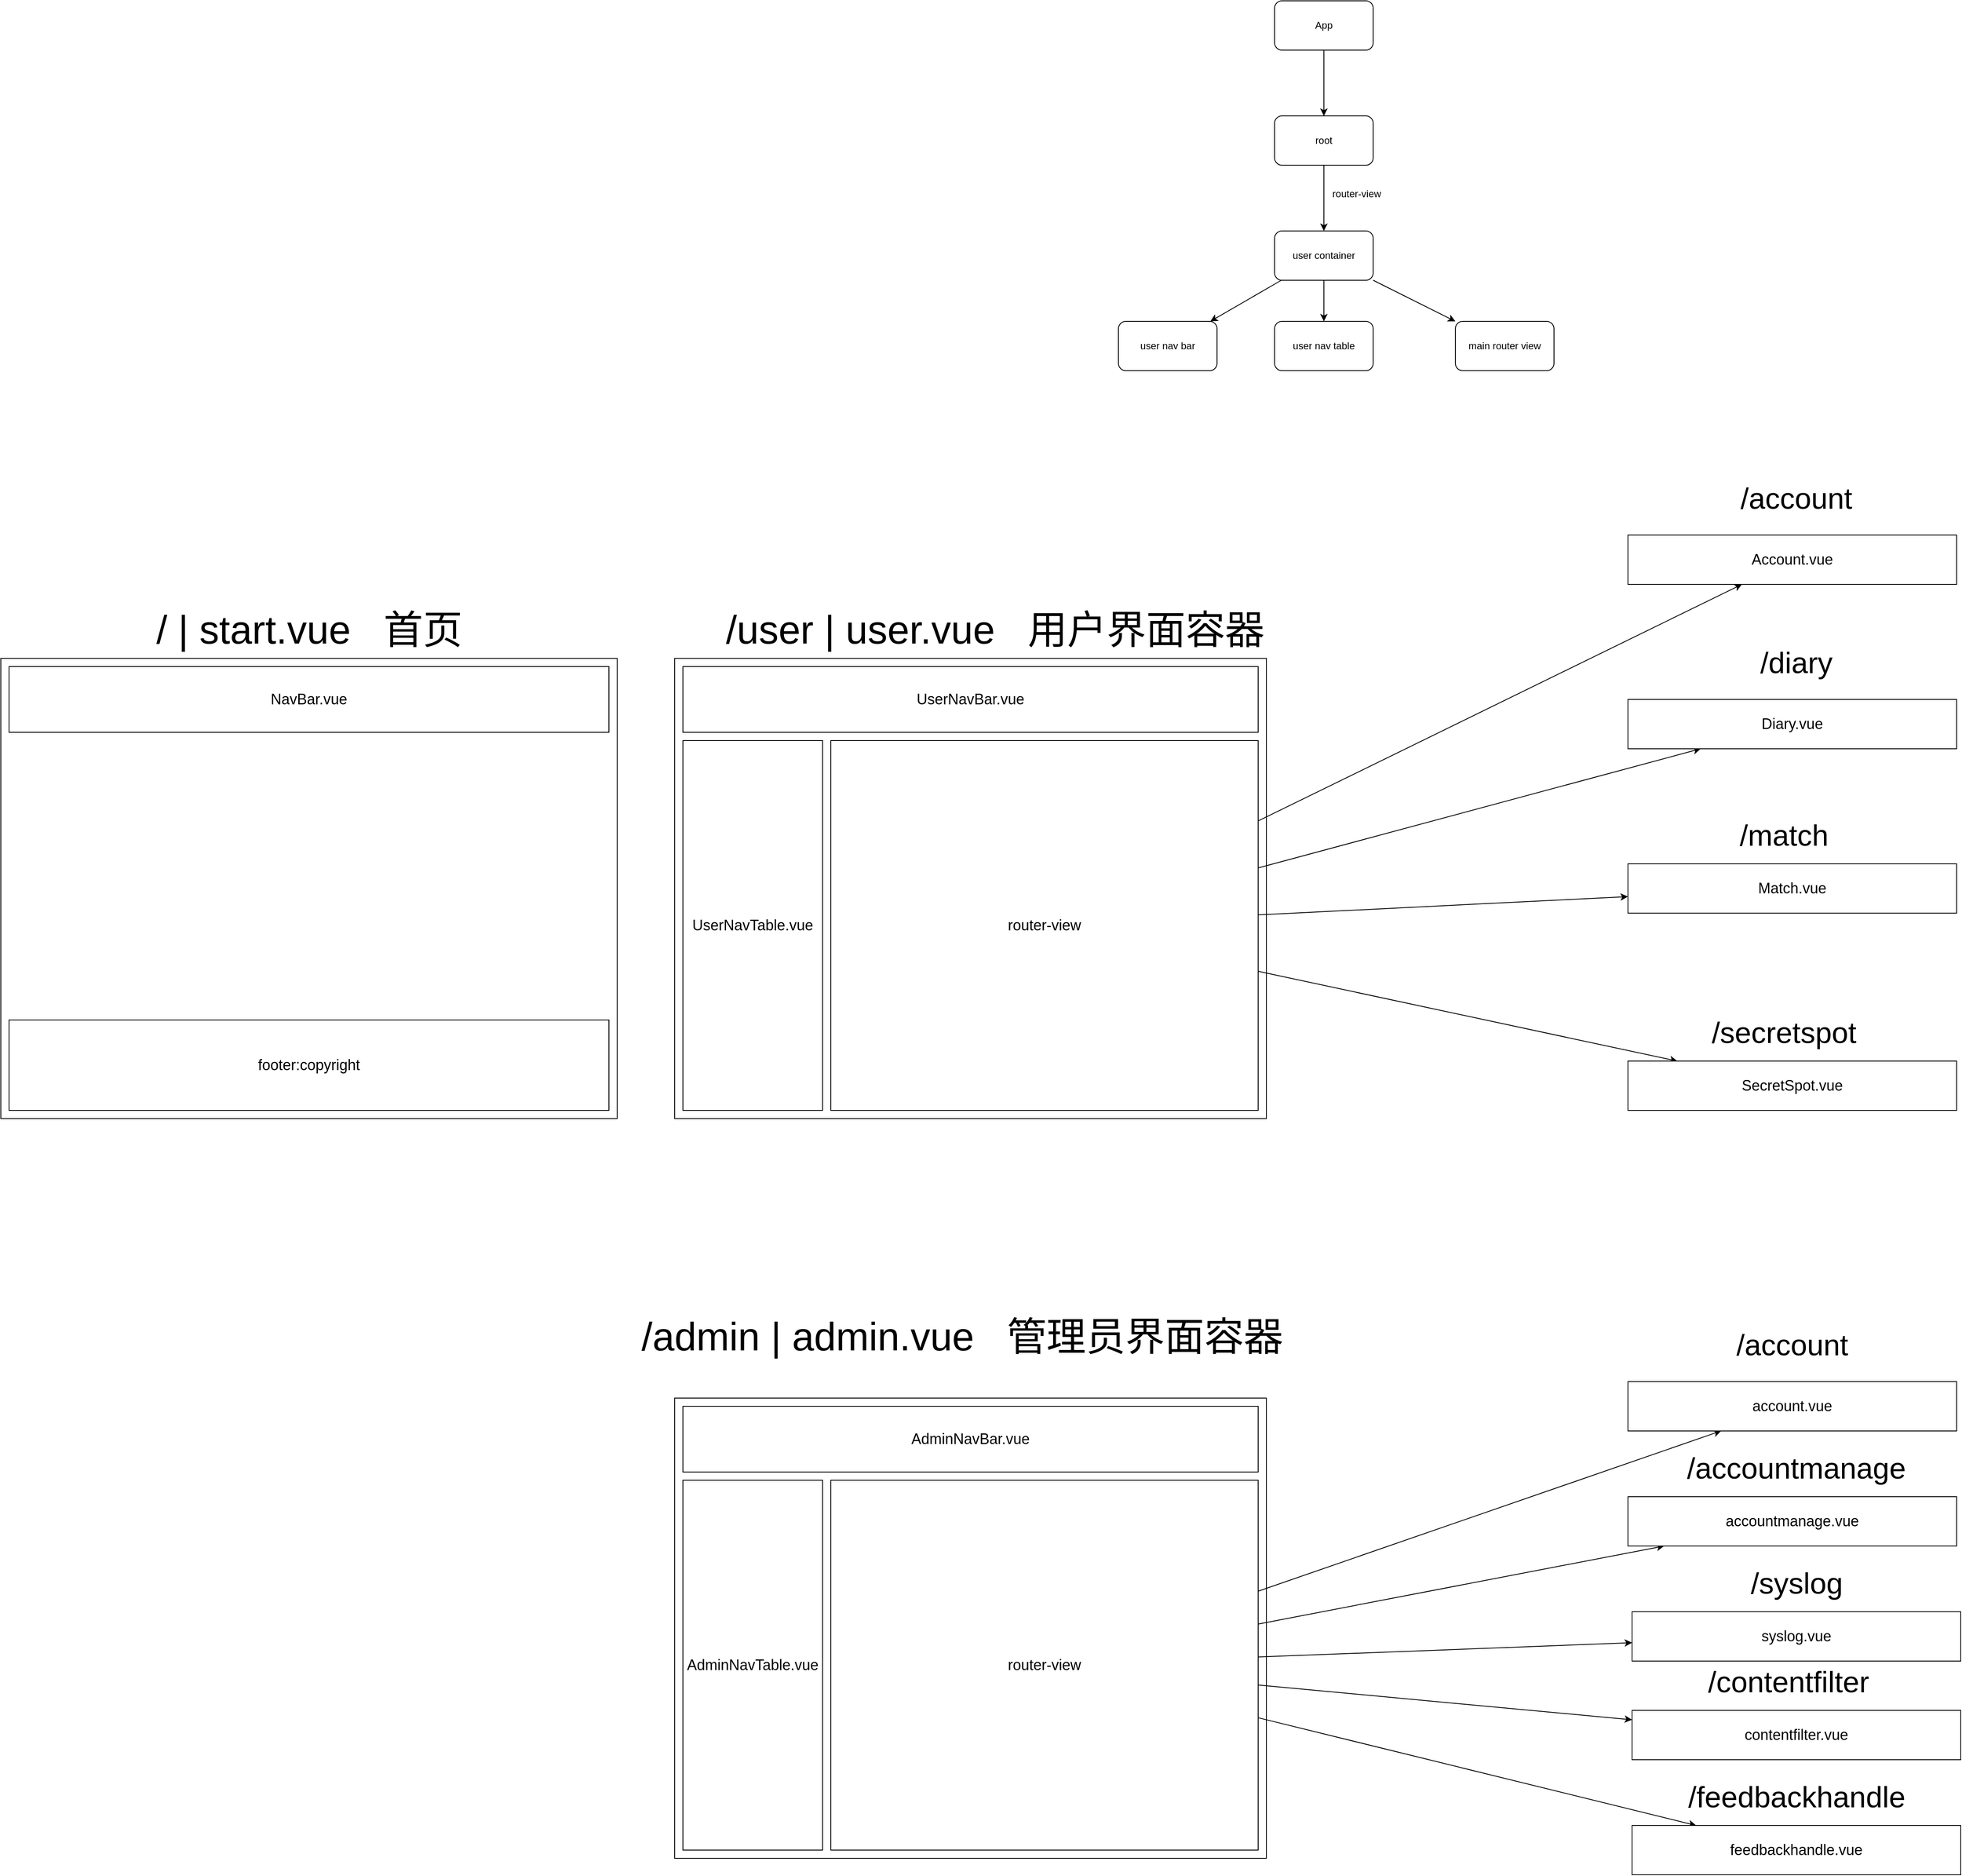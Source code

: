 <mxfile>
    <diagram id="v_vUgk92OQUKSvXAz8in" name="第 1 页">
        <mxGraphModel dx="2800" dy="1723" grid="1" gridSize="10" guides="1" tooltips="1" connect="1" arrows="1" fold="1" page="0" pageScale="1" pageWidth="827" pageHeight="1169" math="0" shadow="0">
            <root>
                <mxCell id="0"/>
                <mxCell id="1" parent="0"/>
                <mxCell id="11" value="" style="rounded=0;whiteSpace=wrap;html=1;" parent="1" vertex="1">
                    <mxGeometry x="-740" y="120" width="750" height="560" as="geometry"/>
                </mxCell>
                <mxCell id="12" value="&lt;font style=&quot;font-size: 18px;&quot;&gt;NavBar.vue&lt;/font&gt;" style="rounded=0;whiteSpace=wrap;html=1;" parent="1" vertex="1">
                    <mxGeometry x="-730" y="130" width="730" height="80" as="geometry"/>
                </mxCell>
                <mxCell id="14" value="&lt;span style=&quot;font-size: 18px;&quot;&gt;footer:copyright&lt;/span&gt;" style="rounded=0;whiteSpace=wrap;html=1;" parent="1" vertex="1">
                    <mxGeometry x="-730" y="560" width="730" height="110" as="geometry"/>
                </mxCell>
                <mxCell id="15" value="&lt;font style=&quot;font-size: 48px;&quot;&gt;/ | start.vue&amp;nbsp; &amp;nbsp;首页&lt;/font&gt;" style="text;html=1;strokeColor=none;fillColor=none;align=center;verticalAlign=middle;whiteSpace=wrap;rounded=0;" parent="1" vertex="1">
                    <mxGeometry x="-577.5" y="70" width="425" height="30" as="geometry"/>
                </mxCell>
                <mxCell id="16" value="" style="rounded=0;whiteSpace=wrap;html=1;fontSize=18;" parent="1" vertex="1">
                    <mxGeometry x="80" y="120" width="720" height="560" as="geometry"/>
                </mxCell>
                <mxCell id="17" value="UserNavBar.vue" style="rounded=0;whiteSpace=wrap;html=1;fontSize=18;" parent="1" vertex="1">
                    <mxGeometry x="90" y="130" width="700" height="80" as="geometry"/>
                </mxCell>
                <mxCell id="18" value="&lt;font style=&quot;font-size: 18px;&quot;&gt;UserNavTable.vue&lt;/font&gt;" style="rounded=0;whiteSpace=wrap;html=1;" parent="1" vertex="1">
                    <mxGeometry x="90" y="220" width="170" height="450" as="geometry"/>
                </mxCell>
                <mxCell id="20" value="&lt;font style=&quot;font-size: 48px;&quot;&gt;/user | user.vue&amp;nbsp; &amp;nbsp;用户界面容器&lt;/font&gt;" style="text;html=1;strokeColor=none;fillColor=none;align=center;verticalAlign=middle;whiteSpace=wrap;rounded=0;" parent="1" vertex="1">
                    <mxGeometry x="140" y="70" width="660" height="30" as="geometry"/>
                </mxCell>
                <mxCell id="35" value="" style="edgeStyle=none;html=1;fontSize=18;" parent="1" source="21" target="34" edge="1">
                    <mxGeometry relative="1" as="geometry"/>
                </mxCell>
                <mxCell id="38" value="" style="edgeStyle=none;html=1;fontSize=36;" parent="1" source="21" target="37" edge="1">
                    <mxGeometry relative="1" as="geometry"/>
                </mxCell>
                <mxCell id="43" value="" style="edgeStyle=none;html=1;fontSize=36;" parent="1" source="21" target="42" edge="1">
                    <mxGeometry relative="1" as="geometry"/>
                </mxCell>
                <mxCell id="45" value="" style="edgeStyle=none;html=1;fontSize=36;" parent="1" source="21" target="44" edge="1">
                    <mxGeometry relative="1" as="geometry"/>
                </mxCell>
                <mxCell id="21" value="router-view" style="rounded=0;whiteSpace=wrap;html=1;fontSize=18;" parent="1" vertex="1">
                    <mxGeometry x="270" y="220" width="520" height="450" as="geometry"/>
                </mxCell>
                <mxCell id="22" value="" style="rounded=0;whiteSpace=wrap;html=1;fontSize=18;" parent="1" vertex="1">
                    <mxGeometry x="80" y="1020" width="720" height="560" as="geometry"/>
                </mxCell>
                <mxCell id="23" value="AdminNavBar.vue" style="rounded=0;whiteSpace=wrap;html=1;fontSize=18;" parent="1" vertex="1">
                    <mxGeometry x="90" y="1030" width="700" height="80" as="geometry"/>
                </mxCell>
                <mxCell id="24" value="&lt;font style=&quot;font-size: 18px;&quot;&gt;AdminNavTable.vue&lt;/font&gt;" style="rounded=0;whiteSpace=wrap;html=1;" parent="1" vertex="1">
                    <mxGeometry x="90" y="1120" width="170" height="450" as="geometry"/>
                </mxCell>
                <mxCell id="25" value="&lt;font style=&quot;font-size: 48px;&quot;&gt;/admin | admin.vue&amp;nbsp; &amp;nbsp;管理员界面容器&lt;/font&gt;" style="text;html=1;strokeColor=none;fillColor=none;align=center;verticalAlign=middle;whiteSpace=wrap;rounded=0;" parent="1" vertex="1">
                    <mxGeometry x="5" y="930" width="850" height="30" as="geometry"/>
                </mxCell>
                <mxCell id="50" value="" style="edgeStyle=none;html=1;fontSize=36;" parent="1" source="26" target="49" edge="1">
                    <mxGeometry relative="1" as="geometry"/>
                </mxCell>
                <mxCell id="53" value="" style="edgeStyle=none;html=1;" parent="1" source="26" target="52" edge="1">
                    <mxGeometry relative="1" as="geometry"/>
                </mxCell>
                <mxCell id="56" value="" style="edgeStyle=none;html=1;" parent="1" source="26" target="55" edge="1">
                    <mxGeometry relative="1" as="geometry"/>
                </mxCell>
                <mxCell id="61" value="" style="edgeStyle=none;html=1;" parent="1" source="26" target="60" edge="1">
                    <mxGeometry relative="1" as="geometry"/>
                </mxCell>
                <mxCell id="64" value="" style="edgeStyle=none;html=1;" parent="1" source="26" target="63" edge="1">
                    <mxGeometry relative="1" as="geometry"/>
                </mxCell>
                <mxCell id="26" value="router-view" style="rounded=0;whiteSpace=wrap;html=1;fontSize=18;" parent="1" vertex="1">
                    <mxGeometry x="270" y="1120" width="520" height="450" as="geometry"/>
                </mxCell>
                <mxCell id="34" value="Account.vue" style="whiteSpace=wrap;html=1;fontSize=18;rounded=0;" parent="1" vertex="1">
                    <mxGeometry x="1240" y="-30" width="400" height="60" as="geometry"/>
                </mxCell>
                <mxCell id="36" value="&lt;font style=&quot;font-size: 36px;&quot;&gt;/account&lt;/font&gt;" style="text;html=1;strokeColor=none;fillColor=none;align=center;verticalAlign=middle;whiteSpace=wrap;rounded=0;fontSize=18;" parent="1" vertex="1">
                    <mxGeometry x="1350" y="-100" width="190" height="50" as="geometry"/>
                </mxCell>
                <mxCell id="37" value="Diary.vue" style="whiteSpace=wrap;html=1;fontSize=18;rounded=0;" parent="1" vertex="1">
                    <mxGeometry x="1240" y="170" width="400" height="60" as="geometry"/>
                </mxCell>
                <mxCell id="39" value="&lt;font style=&quot;font-size: 36px;&quot;&gt;/diary&lt;/font&gt;" style="text;html=1;strokeColor=none;fillColor=none;align=center;verticalAlign=middle;whiteSpace=wrap;rounded=0;fontSize=18;" parent="1" vertex="1">
                    <mxGeometry x="1350" y="100" width="190" height="50" as="geometry"/>
                </mxCell>
                <mxCell id="42" value="Match.vue" style="whiteSpace=wrap;html=1;fontSize=18;rounded=0;" parent="1" vertex="1">
                    <mxGeometry x="1240" y="370" width="400" height="60" as="geometry"/>
                </mxCell>
                <mxCell id="44" value="SecretSpot.vue" style="whiteSpace=wrap;html=1;fontSize=18;rounded=0;" parent="1" vertex="1">
                    <mxGeometry x="1240" y="610" width="400" height="60" as="geometry"/>
                </mxCell>
                <mxCell id="47" value="&lt;font style=&quot;font-size: 36px;&quot;&gt;/match&lt;/font&gt;" style="text;html=1;strokeColor=none;fillColor=none;align=center;verticalAlign=middle;whiteSpace=wrap;rounded=0;fontSize=18;" parent="1" vertex="1">
                    <mxGeometry x="1335" y="310" width="190" height="50" as="geometry"/>
                </mxCell>
                <mxCell id="48" value="&lt;span style=&quot;font-size: 36px;&quot;&gt;/secretspot&lt;/span&gt;" style="text;html=1;strokeColor=none;fillColor=none;align=center;verticalAlign=middle;whiteSpace=wrap;rounded=0;fontSize=18;" parent="1" vertex="1">
                    <mxGeometry x="1335" y="550" width="190" height="50" as="geometry"/>
                </mxCell>
                <mxCell id="49" value="account.vue" style="whiteSpace=wrap;html=1;fontSize=18;rounded=0;" parent="1" vertex="1">
                    <mxGeometry x="1240" y="1000" width="400" height="60" as="geometry"/>
                </mxCell>
                <mxCell id="51" value="&lt;span style=&quot;font-size: 36px;&quot;&gt;/account&lt;/span&gt;" style="text;html=1;strokeColor=none;fillColor=none;align=center;verticalAlign=middle;whiteSpace=wrap;rounded=0;fontSize=18;" parent="1" vertex="1">
                    <mxGeometry x="1345" y="930" width="190" height="50" as="geometry"/>
                </mxCell>
                <mxCell id="52" value="accountmanage.vue" style="whiteSpace=wrap;html=1;fontSize=18;rounded=0;" parent="1" vertex="1">
                    <mxGeometry x="1240" y="1140" width="400" height="60" as="geometry"/>
                </mxCell>
                <mxCell id="54" value="&lt;span style=&quot;font-size: 36px;&quot;&gt;/accountmanage&lt;/span&gt;" style="text;html=1;strokeColor=none;fillColor=none;align=center;verticalAlign=middle;whiteSpace=wrap;rounded=0;fontSize=18;" parent="1" vertex="1">
                    <mxGeometry x="1350" y="1080" width="190" height="50" as="geometry"/>
                </mxCell>
                <mxCell id="55" value="feedbackhandle.vue" style="whiteSpace=wrap;html=1;fontSize=18;rounded=0;" parent="1" vertex="1">
                    <mxGeometry x="1245" y="1540" width="400" height="60" as="geometry"/>
                </mxCell>
                <mxCell id="58" value="&lt;span style=&quot;font-size: 36px;&quot;&gt;/feedbackhandle&lt;/span&gt;" style="text;html=1;strokeColor=none;fillColor=none;align=center;verticalAlign=middle;whiteSpace=wrap;rounded=0;fontSize=18;" parent="1" vertex="1">
                    <mxGeometry x="1292.5" y="1480" width="305" height="50" as="geometry"/>
                </mxCell>
                <mxCell id="60" value="contentfilter.vue" style="whiteSpace=wrap;html=1;fontSize=18;rounded=0;" parent="1" vertex="1">
                    <mxGeometry x="1245" y="1400" width="400" height="60" as="geometry"/>
                </mxCell>
                <mxCell id="62" value="&lt;span style=&quot;font-size: 36px;&quot;&gt;/contentfilter&lt;/span&gt;" style="text;html=1;strokeColor=none;fillColor=none;align=center;verticalAlign=middle;whiteSpace=wrap;rounded=0;fontSize=18;" parent="1" vertex="1">
                    <mxGeometry x="1312.5" y="1340" width="245" height="50" as="geometry"/>
                </mxCell>
                <mxCell id="63" value="syslog.vue" style="whiteSpace=wrap;html=1;fontSize=18;rounded=0;" parent="1" vertex="1">
                    <mxGeometry x="1245" y="1280" width="400" height="60" as="geometry"/>
                </mxCell>
                <mxCell id="65" value="&lt;span style=&quot;font-size: 36px;&quot;&gt;/syslog&lt;/span&gt;" style="text;html=1;strokeColor=none;fillColor=none;align=center;verticalAlign=middle;whiteSpace=wrap;rounded=0;fontSize=18;" parent="1" vertex="1">
                    <mxGeometry x="1322.5" y="1220" width="245" height="50" as="geometry"/>
                </mxCell>
                <mxCell id="67" value="" style="edgeStyle=none;html=1;" parent="1" source="68" target="72" edge="1">
                    <mxGeometry relative="1" as="geometry"/>
                </mxCell>
                <mxCell id="68" value="App" style="rounded=1;whiteSpace=wrap;html=1;" parent="1" vertex="1">
                    <mxGeometry x="810" y="-680" width="120" height="60" as="geometry"/>
                </mxCell>
                <mxCell id="77" value="" style="edgeStyle=none;html=1;" parent="1" source="72" target="76" edge="1">
                    <mxGeometry relative="1" as="geometry"/>
                </mxCell>
                <mxCell id="72" value="root" style="whiteSpace=wrap;html=1;rounded=1;" parent="1" vertex="1">
                    <mxGeometry x="810" y="-540" width="120" height="60" as="geometry"/>
                </mxCell>
                <mxCell id="79" value="" style="edgeStyle=none;html=1;" parent="1" source="76" target="78" edge="1">
                    <mxGeometry relative="1" as="geometry"/>
                </mxCell>
                <mxCell id="81" value="" style="edgeStyle=none;html=1;" parent="1" source="76" target="80" edge="1">
                    <mxGeometry relative="1" as="geometry"/>
                </mxCell>
                <mxCell id="83" value="" style="edgeStyle=none;html=1;" parent="1" source="76" target="82" edge="1">
                    <mxGeometry relative="1" as="geometry"/>
                </mxCell>
                <mxCell id="76" value="user container" style="whiteSpace=wrap;html=1;rounded=1;" parent="1" vertex="1">
                    <mxGeometry x="810" y="-400" width="120" height="60" as="geometry"/>
                </mxCell>
                <mxCell id="78" value="user nav bar" style="whiteSpace=wrap;html=1;rounded=1;" parent="1" vertex="1">
                    <mxGeometry x="620" y="-290" width="120" height="60" as="geometry"/>
                </mxCell>
                <mxCell id="80" value="user nav table" style="whiteSpace=wrap;html=1;rounded=1;" parent="1" vertex="1">
                    <mxGeometry x="810" y="-290" width="120" height="60" as="geometry"/>
                </mxCell>
                <mxCell id="82" value="main router view" style="whiteSpace=wrap;html=1;rounded=1;" parent="1" vertex="1">
                    <mxGeometry x="1030" y="-290" width="120" height="60" as="geometry"/>
                </mxCell>
                <mxCell id="84" value="router-view" style="text;html=1;strokeColor=none;fillColor=none;align=center;verticalAlign=middle;whiteSpace=wrap;rounded=0;" parent="1" vertex="1">
                    <mxGeometry x="850" y="-460" width="120" height="30" as="geometry"/>
                </mxCell>
            </root>
        </mxGraphModel>
    </diagram>
</mxfile>